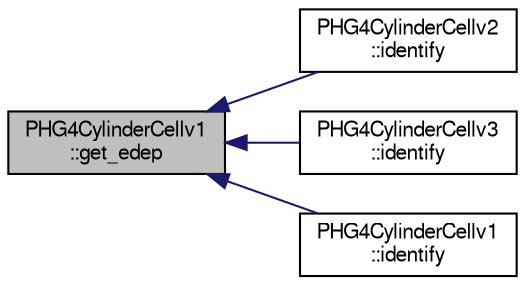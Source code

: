 digraph "PHG4CylinderCellv1::get_edep"
{
  bgcolor="transparent";
  edge [fontname="FreeSans",fontsize="10",labelfontname="FreeSans",labelfontsize="10"];
  node [fontname="FreeSans",fontsize="10",shape=record];
  rankdir="LR";
  Node1 [label="PHG4CylinderCellv1\l::get_edep",height=0.2,width=0.4,color="black", fillcolor="grey75", style="filled" fontcolor="black"];
  Node1 -> Node2 [dir="back",color="midnightblue",fontsize="10",style="solid",fontname="FreeSans"];
  Node2 [label="PHG4CylinderCellv2\l::identify",height=0.2,width=0.4,color="black",URL="$db/d16/classPHG4CylinderCellv2.html#a5095ac432b8446dc043ce59c5351dc0b"];
  Node1 -> Node3 [dir="back",color="midnightblue",fontsize="10",style="solid",fontname="FreeSans"];
  Node3 [label="PHG4CylinderCellv3\l::identify",height=0.2,width=0.4,color="black",URL="$db/dad/classPHG4CylinderCellv3.html#a81bfec6925ac1491b47d46bef8775e42"];
  Node1 -> Node4 [dir="back",color="midnightblue",fontsize="10",style="solid",fontname="FreeSans"];
  Node4 [label="PHG4CylinderCellv1\l::identify",height=0.2,width=0.4,color="black",URL="$dd/d2e/classPHG4CylinderCellv1.html#a9e7795e8d4760edc08a9b3624c04b9e3"];
}
